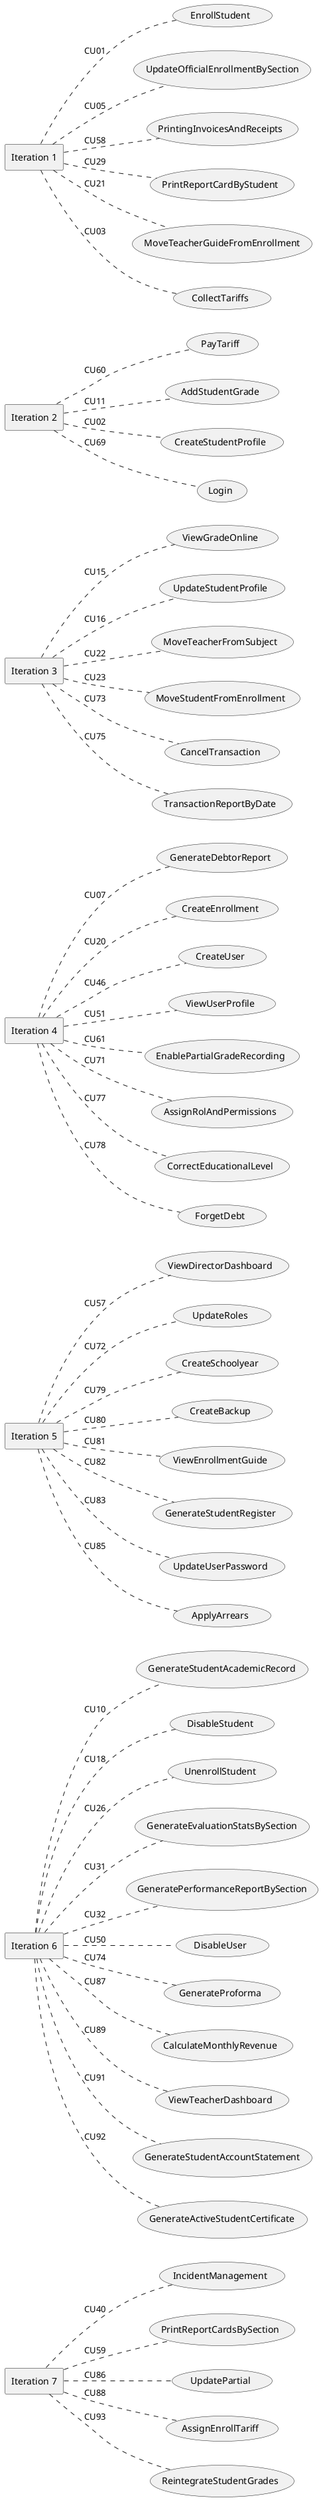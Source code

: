 @startuml
'skinparam BackgroundColor transparent
left to right direction

rectangle "Iteration 7" as Iteration7

usecase CU40 as "IncidentManagement"
usecase CU59 as "PrintReportCardsBySection"
usecase CU86 as "UpdatePartial"
usecase CU88 as "AssignEnrollTariff"
usecase CU93 as "ReintegrateStudentGrades"


Iteration7 .. CU40 : CU40
Iteration7 .. CU59 : CU59
Iteration7 .. CU86 : CU86
Iteration7 .. CU88 : CU88
Iteration7 .. CU93 : CU93




rectangle "Iteration 6" as Iteration6

usecase CU10 as "GenerateStudentAcademicRecord"
usecase CU18 as "DisableStudent"
usecase CU26 as "UnenrollStudent"
usecase CU31 as "GenerateEvaluationStatsBySection"
usecase CU32 as "GeneratePerformanceReportBySection"
usecase CU50 as "DisableUser"
usecase CU74 as "GenerateProforma"
usecase CU87 as "CalculateMonthlyRevenue"
usecase CU89 as "ViewTeacherDashboard"
usecase CU91 as "GenerateStudentAccountStatement"
usecase CU92 as "GenerateActiveStudentCertificate"


Iteration6 .. CU10 : CU10
Iteration6 .. CU18 : CU18
Iteration6 .. CU26 : CU26
Iteration6 .. CU31 : CU31
Iteration6 .. CU32 : CU32
Iteration6 .. CU50 : CU50
Iteration6 .. CU74 : CU74
Iteration6 .. CU87 : CU87
Iteration6 .. CU89 : CU89
Iteration6 .. CU91 : CU91
Iteration6 .. CU92 : CU92




rectangle "Iteration 5" as Iteration5

usecase CU57 as "ViewDirectorDashboard"
usecase CU72 as "UpdateRoles"
usecase CU79 as "CreateSchoolyear"
usecase CU80 as "CreateBackup"
usecase CU81 as "ViewEnrollmentGuide"
usecase CU82 as "GenerateStudentRegister"
usecase CU83 as "UpdateUserPassword"
usecase CU85 as "ApplyArrears"

Iteration5 .. CU57 : CU57
Iteration5 .. CU72 : CU72
Iteration5 .. CU79 : CU79
Iteration5 .. CU80 : CU80
Iteration5 .. CU81 : CU81
Iteration5 .. CU82 : CU82
Iteration5 .. CU83 : CU83
Iteration5 .. CU85 : CU85



rectangle "Iteration 4" as Iteration4

usecase CU07 as "GenerateDebtorReport"
usecase CU20 as "CreateEnrollment"
usecase CU46 as "CreateUser"
usecase CU51 as "ViewUserProfile"
usecase CU61 as "EnablePartialGradeRecording"
usecase CU71 as "AssignRolAndPermissions"
usecase CU77 as "CorrectEducationalLevel"
usecase CU78 as "ForgetDebt"

Iteration4 .. CU07 : CU07
Iteration4 .. CU20 : CU20
Iteration4 .. CU46 : CU46
Iteration4 .. CU51 : CU51
Iteration4 .. CU61 : CU61
Iteration4 .. CU71 : CU71
Iteration4 .. CU77 : CU77
Iteration4 .. CU78 : CU78



rectangle "Iteration 3" as Iteration3

usecase CU15 as "ViewGradeOnline"
usecase CU16 as "UpdateStudentProfile"
usecase CU22 as "MoveTeacherFromSubject"
usecase CU23 as "MoveStudentFromEnrollment"
usecase CU73 as "CancelTransaction"
usecase CU75 as "TransactionReportByDate"

Iteration3 .. CU15 : CU15
Iteration3 .. CU16 : CU16
Iteration3 .. CU22 : CU22
Iteration3 .. CU23 : CU23
Iteration3 .. CU73 : CU73
Iteration3 .. CU75 : CU75


rectangle "Iteration 2" as Iteration2

usecase CU60 as "PayTariff"
usecase CU11 as "AddStudentGrade"
usecase CU02 as "CreateStudentProfile"
usecase CU69 as "Login"

Iteration2 .. CU60 : CU60
Iteration2 .. CU11 : CU11
Iteration2 .. CU02 : CU02
Iteration2 .. CU69 : CU69



rectangle "Iteration 1" as Iteration1

usecase CU01 as "EnrollStudent"
usecase CU05 as "UpdateOfficialEnrollmentBySection"
usecase CU58 as "PrintingInvoicesAndReceipts"
usecase CU29 as "PrintReportCardByStudent"
usecase CU21 as "MoveTeacherGuideFromEnrollment"
usecase CU03 as "CollectTariffs"

Iteration1 .. CU01 : CU01
Iteration1 .. CU05 : CU05
Iteration1 .. CU58 : CU58
Iteration1 .. CU29 : CU29
Iteration1 .. CU21 : CU21
Iteration1 .. CU03 : CU03

@enduml
